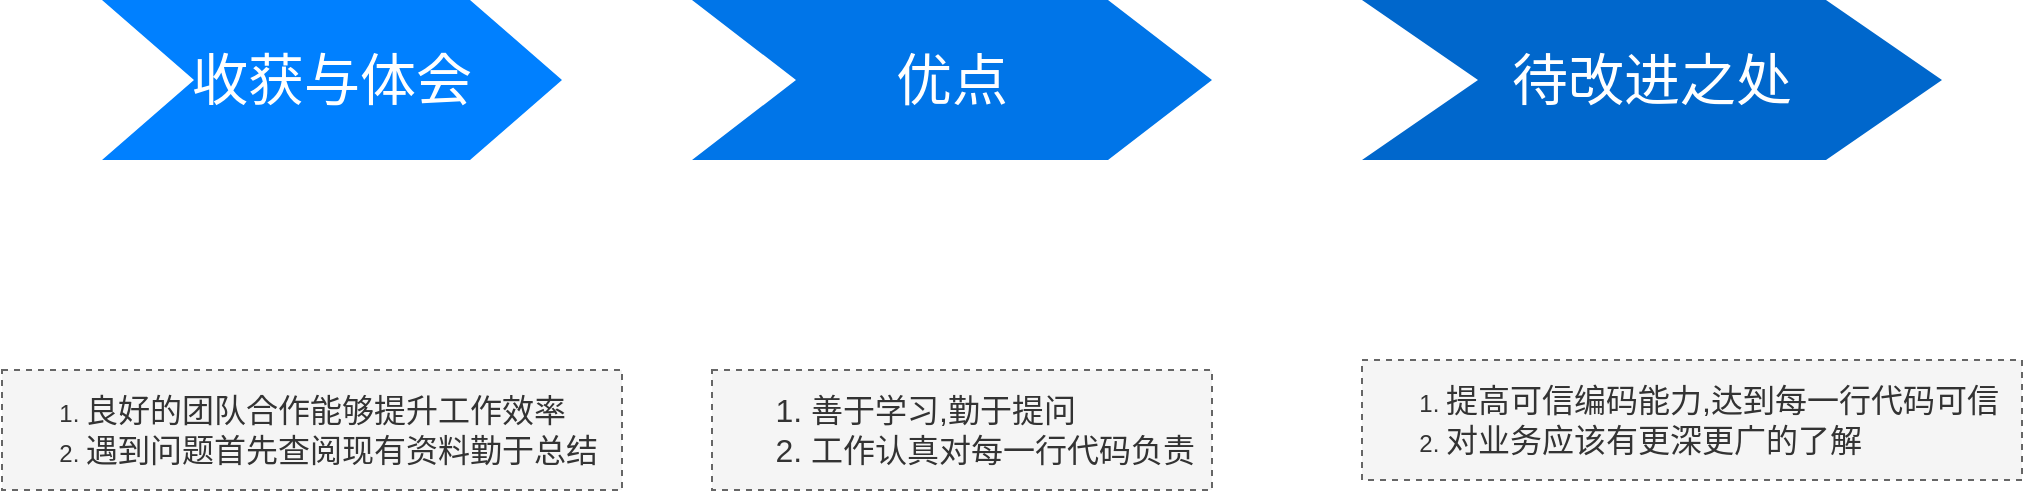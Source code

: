 <mxfile version="14.1.9" type="github">
  <diagram name="Page-1" id="d9b1e647-80fa-b4a2-5024-87a742678bcc">
    <mxGraphModel dx="1422" dy="762" grid="1" gridSize="10" guides="1" tooltips="1" connect="1" arrows="1" fold="1" page="1" pageScale="1" pageWidth="1100" pageHeight="850" background="#ffffff" math="0" shadow="0">
      <root>
        <mxCell id="0" />
        <mxCell id="1" parent="0" />
        <mxCell id="57fe6abec08f04cb-1" value="收获与体会" style="shape=step;whiteSpace=wrap;html=1;fontSize=28;fillColor=#0080FF;fontColor=#FFFFFF;strokeColor=none;" parent="1" vertex="1">
          <mxGeometry x="90" y="180" width="230" height="80" as="geometry" />
        </mxCell>
        <mxCell id="57fe6abec08f04cb-2" value="优点" style="shape=step;whiteSpace=wrap;html=1;fontSize=28;fillColor=#0075E8;fontColor=#FFFFFF;strokeColor=none;" parent="1" vertex="1">
          <mxGeometry x="385" y="180" width="260" height="80" as="geometry" />
        </mxCell>
        <mxCell id="57fe6abec08f04cb-3" value="待改进之处" style="shape=step;whiteSpace=wrap;html=1;fontSize=28;fillColor=#0067CC;fontColor=#FFFFFF;strokeColor=none;" parent="1" vertex="1">
          <mxGeometry x="720" y="180" width="290" height="80" as="geometry" />
        </mxCell>
        <mxCell id="ab-afYEbeOzOSL7PBuV0-7" value="&lt;ol&gt;&lt;li style=&quot;text-align: left ; font-size: 16px&quot;&gt;善于学习,勤于提问&lt;/li&gt;&lt;li style=&quot;font-size: 16px&quot;&gt;工作认真对每一行代码负责&lt;/li&gt;&lt;/ol&gt;" style="text;html=1;align=center;verticalAlign=middle;resizable=0;points=[];autosize=1;fillColor=#f5f5f5;strokeColor=#666666;fontColor=#333333;dashed=1;" vertex="1" parent="1">
          <mxGeometry x="395" y="365" width="250" height="60" as="geometry" />
        </mxCell>
        <mxCell id="ab-afYEbeOzOSL7PBuV0-9" value="&lt;ol&gt;&lt;li&gt;&lt;font style=&quot;font-size: 16px&quot;&gt;良好的团队合作能够提升工作效率&lt;/font&gt;&lt;/li&gt;&lt;li&gt;&lt;font style=&quot;font-size: 16px&quot;&gt;遇到问题首先查阅现有资料勤于总结&lt;/font&gt;&lt;/li&gt;&lt;/ol&gt;" style="text;html=1;align=left;verticalAlign=middle;resizable=0;points=[];autosize=1;fillColor=#f5f5f5;strokeColor=#666666;fontColor=#333333;dashed=1;" vertex="1" parent="1">
          <mxGeometry x="40" y="365" width="310" height="60" as="geometry" />
        </mxCell>
        <mxCell id="ab-afYEbeOzOSL7PBuV0-11" value="&lt;ol&gt;&lt;li&gt;&lt;span style=&quot;font-size: 16px&quot;&gt;提高可信编码能力,达到每一行代码可信&lt;/span&gt;&lt;/li&gt;&lt;li&gt;&lt;span style=&quot;font-size: 16px&quot;&gt;对业务应该有更深更广的了解&lt;/span&gt;&lt;/li&gt;&lt;/ol&gt;" style="text;html=1;align=left;verticalAlign=middle;resizable=0;points=[];autosize=1;fillColor=#f5f5f5;strokeColor=#666666;fontColor=#333333;dashed=1;" vertex="1" parent="1">
          <mxGeometry x="720" y="360" width="330" height="60" as="geometry" />
        </mxCell>
      </root>
    </mxGraphModel>
  </diagram>
</mxfile>
